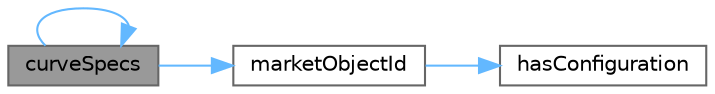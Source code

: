 digraph "curveSpecs"
{
 // INTERACTIVE_SVG=YES
 // LATEX_PDF_SIZE
  bgcolor="transparent";
  edge [fontname=Helvetica,fontsize=10,labelfontname=Helvetica,labelfontsize=10];
  node [fontname=Helvetica,fontsize=10,shape=box,height=0.2,width=0.4];
  rankdir="LR";
  Node1 [label="curveSpecs",height=0.2,width=0.4,color="gray40", fillcolor="grey60", style="filled", fontcolor="black",tooltip="Build a vector of all the curve specs (may contain duplicates)"];
  Node1 -> Node1 [color="steelblue1",style="solid"];
  Node1 -> Node2 [color="steelblue1",style="solid"];
  Node2 [label="marketObjectId",height=0.2,width=0.4,color="grey40", fillcolor="white", style="filled",URL="$classore_1_1data_1_1_todays_market_parameters.html#af07dd518bba247175c3e8816becacec7",tooltip="Intermediate id for a given market object and configuration, see the description of configurations_ b..."];
  Node2 -> Node3 [color="steelblue1",style="solid"];
  Node3 [label="hasConfiguration",height=0.2,width=0.4,color="grey40", fillcolor="white", style="filled",URL="$classore_1_1data_1_1_todays_market_parameters.html#a15146782240bf68d7923722c5371feb9",tooltip=" "];
}

